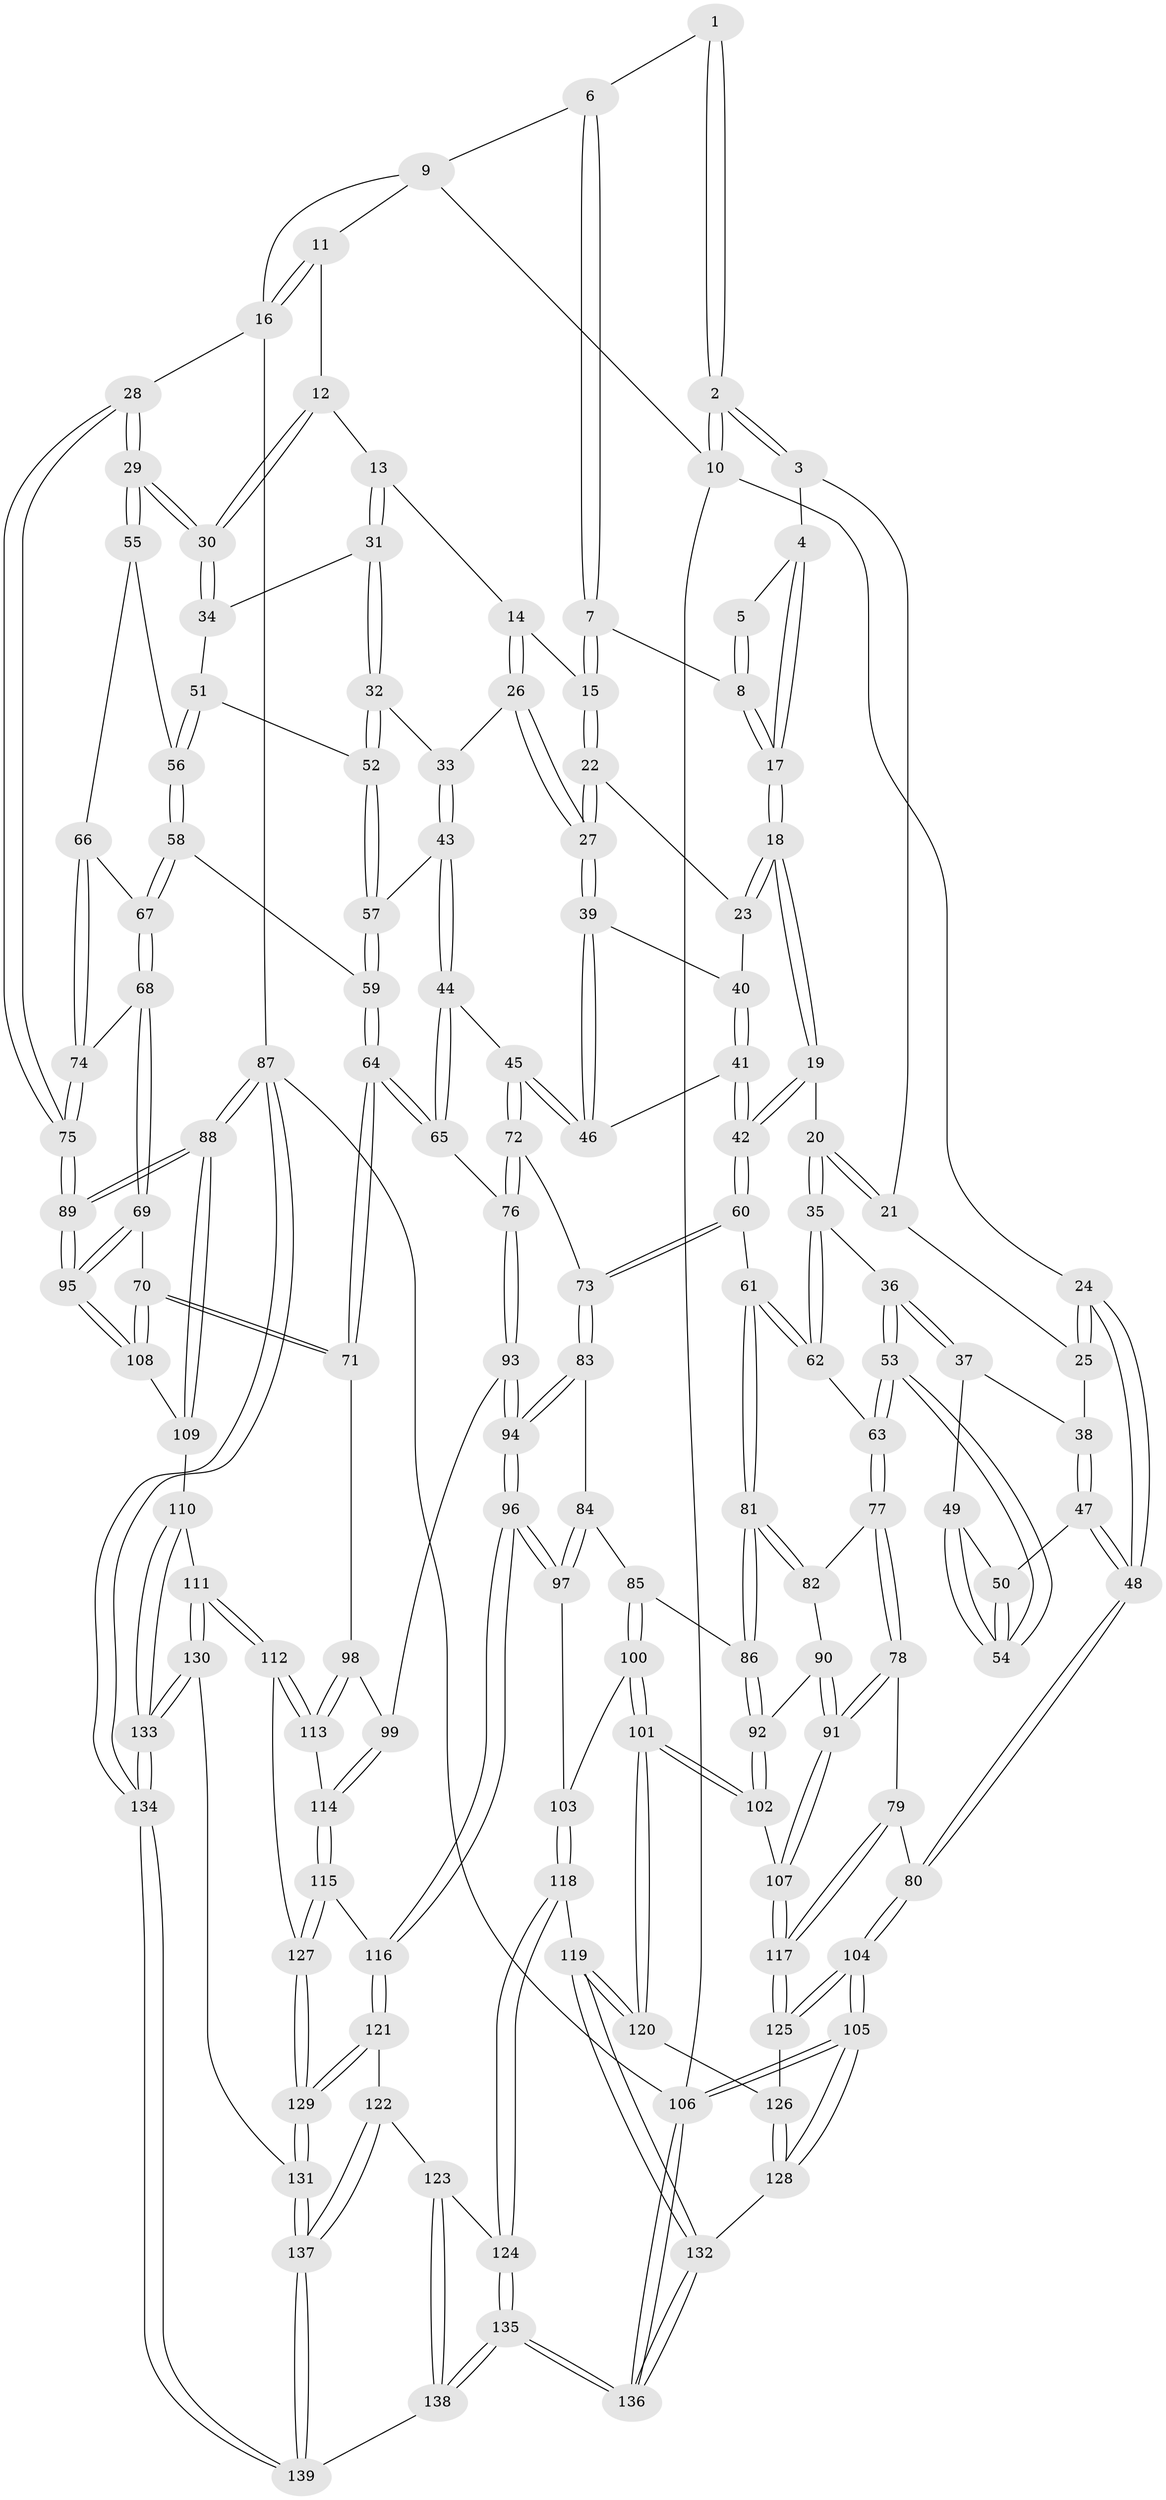 // Generated by graph-tools (version 1.1) at 2025/03/03/09/25 03:03:19]
// undirected, 139 vertices, 344 edges
graph export_dot {
graph [start="1"]
  node [color=gray90,style=filled];
  1 [pos="+0.384703653764404+0"];
  2 [pos="+0+0"];
  3 [pos="+0.23142987962341155+0.10236437543226139"];
  4 [pos="+0.28867937874647365+0.09759793386169928"];
  5 [pos="+0.3840995508898212+0"];
  6 [pos="+0.6691930790936493+0"];
  7 [pos="+0.6578814244611322+0.006425581129489017"];
  8 [pos="+0.42105340070714303+0.09997950227576013"];
  9 [pos="+0.8290578699001167+0"];
  10 [pos="+0+0"];
  11 [pos="+0.9124044042347853+0.05931210811865141"];
  12 [pos="+0.8757448415940086+0.14747615150537918"];
  13 [pos="+0.8519534250583097+0.16026260154546537"];
  14 [pos="+0.7864402283315913+0.13931885967175028"];
  15 [pos="+0.6667061972043655+0.07377180180887319"];
  16 [pos="+1+0.13438799508793028"];
  17 [pos="+0.4091089462567762+0.16159969345247566"];
  18 [pos="+0.42237668127804523+0.21384421071182735"];
  19 [pos="+0.40574192525802544+0.2331720501423875"];
  20 [pos="+0.2819984815470021+0.2773420564986567"];
  21 [pos="+0.2255859187837958+0.13351271881867896"];
  22 [pos="+0.6306946425319822+0.1474291015167338"];
  23 [pos="+0.43612268159686146+0.21434370231793914"];
  24 [pos="+0+0.09352089667992229"];
  25 [pos="+0.07814355835181248+0.2146016950610531"];
  26 [pos="+0.7385242556067861+0.2832000630388647"];
  27 [pos="+0.6584915080749598+0.2683610796707366"];
  28 [pos="+1+0.271812676331022"];
  29 [pos="+1+0.2720291289894486"];
  30 [pos="+1+0.26800871262107445"];
  31 [pos="+0.8482204811966343+0.24187494423009065"];
  32 [pos="+0.8193833648718214+0.30111352246773654"];
  33 [pos="+0.7513015296825328+0.2893031679612612"];
  34 [pos="+0.9914340213943315+0.2886134842725762"];
  35 [pos="+0.26050382498280406+0.30052160005312817"];
  36 [pos="+0.25619243390262614+0.3029186353386183"];
  37 [pos="+0.17411993997395028+0.2855260862192866"];
  38 [pos="+0.16143696798072965+0.2799937380378961"];
  39 [pos="+0.6548090437366324+0.2750635491955144"];
  40 [pos="+0.530713275403438+0.29617948416777773"];
  41 [pos="+0.5452853199571247+0.400897819113377"];
  42 [pos="+0.46028012744047964+0.45588377706814814"];
  43 [pos="+0.723903672344413+0.396722958226007"];
  44 [pos="+0.6802966554836618+0.41511472595366217"];
  45 [pos="+0.6522253182318699+0.40712170376568213"];
  46 [pos="+0.6354317226932933+0.3899599855954669"];
  47 [pos="+0.02995144177345391+0.4228372339985286"];
  48 [pos="+0+0.4535981465069036"];
  49 [pos="+0.13912089523357118+0.35955752673242053"];
  50 [pos="+0.08396701565855343+0.42414184320794635"];
  51 [pos="+0.8982300456058517+0.3353353698139948"];
  52 [pos="+0.8214383517172995+0.30601649890696464"];
  53 [pos="+0.2151910068184475+0.45670911112821294"];
  54 [pos="+0.19385762602232084+0.45032605231912126"];
  55 [pos="+0.9227402773204229+0.40747228496879656"];
  56 [pos="+0.9153266121529685+0.4067712424868843"];
  57 [pos="+0.8088233592616983+0.39287248172369393"];
  58 [pos="+0.906380769804663+0.4122902601829295"];
  59 [pos="+0.8186798422416298+0.4109162558922273"];
  60 [pos="+0.45793153153899696+0.4606344310297174"];
  61 [pos="+0.4331578899677555+0.47012609993041715"];
  62 [pos="+0.4045781142735645+0.4608774531554756"];
  63 [pos="+0.22190074475248586+0.47344762965484843"];
  64 [pos="+0.7979934978618463+0.5662726945182994"];
  65 [pos="+0.7864642827356237+0.5615057299774713"];
  66 [pos="+0.9615564443113666+0.45867320754863455"];
  67 [pos="+0.8960656851383687+0.47949473234314427"];
  68 [pos="+0.8633141997297789+0.5558939581172443"];
  69 [pos="+0.841168652985597+0.5823963722492747"];
  70 [pos="+0.8225599156885841+0.5862823267987997"];
  71 [pos="+0.8135809897317455+0.583394094223581"];
  72 [pos="+0.618197726824676+0.5417919537615126"];
  73 [pos="+0.5289744183456431+0.5387887268919491"];
  74 [pos="+0.9881239425457793+0.4787947355510661"];
  75 [pos="+1+0.4950485030755951"];
  76 [pos="+0.6433429969495168+0.5617331103505533"];
  77 [pos="+0.22127168544116604+0.47821262955339505"];
  78 [pos="+0.13308857911810845+0.6177243757041043"];
  79 [pos="+0.05329011423711044+0.6139982892590143"];
  80 [pos="+0+0.5658241754057316"];
  81 [pos="+0.3780302672668448+0.5739956291716132"];
  82 [pos="+0.2954445429097876+0.5597685819954445"];
  83 [pos="+0.5205102233364566+0.6044281177558796"];
  84 [pos="+0.47125666955130896+0.624001010983129"];
  85 [pos="+0.39959684149994085+0.6351770223012675"];
  86 [pos="+0.38146200283693665+0.6153095428555057"];
  87 [pos="+1+1"];
  88 [pos="+1+1"];
  89 [pos="+1+0.6787822256009682"];
  90 [pos="+0.2928943053512526+0.5645410946599296"];
  91 [pos="+0.19634425336559105+0.675313651106252"];
  92 [pos="+0.29532305255855934+0.6661251520583291"];
  93 [pos="+0.6221319899212453+0.6592700043714924"];
  94 [pos="+0.552342510277466+0.673778271980376"];
  95 [pos="+1+0.6785503939838312"];
  96 [pos="+0.5125470424670686+0.7528515095544354"];
  97 [pos="+0.4830833492437173+0.741087199851992"];
  98 [pos="+0.7828110121983024+0.6180224117963861"];
  99 [pos="+0.6554320214881469+0.6845117276938527"];
  100 [pos="+0.4124671198646787+0.683974178796728"];
  101 [pos="+0.27046572332693375+0.7768749334441252"];
  102 [pos="+0.2362520746991157+0.7147888829620973"];
  103 [pos="+0.46090146882776634+0.7344739349965952"];
  104 [pos="+0+0.9286301138534436"];
  105 [pos="+0+0.9604550571323043"];
  106 [pos="+0+1"];
  107 [pos="+0.21511978706837112+0.7002660281377349"];
  108 [pos="+0.8702597864210939+0.7759695059769538"];
  109 [pos="+0.8433602076909529+0.8253224391066504"];
  110 [pos="+0.8325896321317796+0.8310613583974471"];
  111 [pos="+0.7964301067091093+0.8352790605430305"];
  112 [pos="+0.7584779574892977+0.8179595282216287"];
  113 [pos="+0.7284598956051179+0.7664612390929082"];
  114 [pos="+0.6655805772452635+0.734841276932518"];
  115 [pos="+0.5981790131932316+0.7862134353527026"];
  116 [pos="+0.5257376050580694+0.78244238701267"];
  117 [pos="+0.08916708184243394+0.8014601880809836"];
  118 [pos="+0.29992846405518964+0.8342928451724123"];
  119 [pos="+0.2949843716492163+0.8323559719860997"];
  120 [pos="+0.27589127522906626+0.7974456609611331"];
  121 [pos="+0.5075094807598751+0.8450662539646219"];
  122 [pos="+0.46880175509549227+0.8804211212019789"];
  123 [pos="+0.4405068486894985+0.8894246018932798"];
  124 [pos="+0.32876037905201094+0.8572513555762958"];
  125 [pos="+0.08909544048585911+0.8016108296848382"];
  126 [pos="+0.12449854959083323+0.836549671633016"];
  127 [pos="+0.6619222513558418+0.8552082236972327"];
  128 [pos="+0.13363252870129902+0.9258236372953316"];
  129 [pos="+0.6278326636662974+0.9336338661277317"];
  130 [pos="+0.7507797085053788+0.9366956143670131"];
  131 [pos="+0.6338667246791204+0.9627281737399009"];
  132 [pos="+0.19292776939997905+0.9563396522682837"];
  133 [pos="+0.9024282510865637+1"];
  134 [pos="+0.9544568436398113+1"];
  135 [pos="+0.365079053116533+1"];
  136 [pos="+0.24651397779341508+1"];
  137 [pos="+0.5925897310388644+1"];
  138 [pos="+0.3840946241028482+1"];
  139 [pos="+0.5813921542651845+1"];
  1 -- 2;
  1 -- 2;
  1 -- 6;
  2 -- 3;
  2 -- 3;
  2 -- 10;
  2 -- 10;
  3 -- 4;
  3 -- 21;
  4 -- 5;
  4 -- 17;
  4 -- 17;
  5 -- 8;
  5 -- 8;
  6 -- 7;
  6 -- 7;
  6 -- 9;
  7 -- 8;
  7 -- 15;
  7 -- 15;
  8 -- 17;
  8 -- 17;
  9 -- 10;
  9 -- 11;
  9 -- 16;
  10 -- 24;
  10 -- 106;
  11 -- 12;
  11 -- 16;
  11 -- 16;
  12 -- 13;
  12 -- 30;
  12 -- 30;
  13 -- 14;
  13 -- 31;
  13 -- 31;
  14 -- 15;
  14 -- 26;
  14 -- 26;
  15 -- 22;
  15 -- 22;
  16 -- 28;
  16 -- 87;
  17 -- 18;
  17 -- 18;
  18 -- 19;
  18 -- 19;
  18 -- 23;
  18 -- 23;
  19 -- 20;
  19 -- 42;
  19 -- 42;
  20 -- 21;
  20 -- 21;
  20 -- 35;
  20 -- 35;
  21 -- 25;
  22 -- 23;
  22 -- 27;
  22 -- 27;
  23 -- 40;
  24 -- 25;
  24 -- 25;
  24 -- 48;
  24 -- 48;
  25 -- 38;
  26 -- 27;
  26 -- 27;
  26 -- 33;
  27 -- 39;
  27 -- 39;
  28 -- 29;
  28 -- 29;
  28 -- 75;
  28 -- 75;
  29 -- 30;
  29 -- 30;
  29 -- 55;
  29 -- 55;
  30 -- 34;
  30 -- 34;
  31 -- 32;
  31 -- 32;
  31 -- 34;
  32 -- 33;
  32 -- 52;
  32 -- 52;
  33 -- 43;
  33 -- 43;
  34 -- 51;
  35 -- 36;
  35 -- 62;
  35 -- 62;
  36 -- 37;
  36 -- 37;
  36 -- 53;
  36 -- 53;
  37 -- 38;
  37 -- 49;
  38 -- 47;
  38 -- 47;
  39 -- 40;
  39 -- 46;
  39 -- 46;
  40 -- 41;
  40 -- 41;
  41 -- 42;
  41 -- 42;
  41 -- 46;
  42 -- 60;
  42 -- 60;
  43 -- 44;
  43 -- 44;
  43 -- 57;
  44 -- 45;
  44 -- 65;
  44 -- 65;
  45 -- 46;
  45 -- 46;
  45 -- 72;
  45 -- 72;
  47 -- 48;
  47 -- 48;
  47 -- 50;
  48 -- 80;
  48 -- 80;
  49 -- 50;
  49 -- 54;
  49 -- 54;
  50 -- 54;
  50 -- 54;
  51 -- 52;
  51 -- 56;
  51 -- 56;
  52 -- 57;
  52 -- 57;
  53 -- 54;
  53 -- 54;
  53 -- 63;
  53 -- 63;
  55 -- 56;
  55 -- 66;
  56 -- 58;
  56 -- 58;
  57 -- 59;
  57 -- 59;
  58 -- 59;
  58 -- 67;
  58 -- 67;
  59 -- 64;
  59 -- 64;
  60 -- 61;
  60 -- 73;
  60 -- 73;
  61 -- 62;
  61 -- 62;
  61 -- 81;
  61 -- 81;
  62 -- 63;
  63 -- 77;
  63 -- 77;
  64 -- 65;
  64 -- 65;
  64 -- 71;
  64 -- 71;
  65 -- 76;
  66 -- 67;
  66 -- 74;
  66 -- 74;
  67 -- 68;
  67 -- 68;
  68 -- 69;
  68 -- 69;
  68 -- 74;
  69 -- 70;
  69 -- 95;
  69 -- 95;
  70 -- 71;
  70 -- 71;
  70 -- 108;
  70 -- 108;
  71 -- 98;
  72 -- 73;
  72 -- 76;
  72 -- 76;
  73 -- 83;
  73 -- 83;
  74 -- 75;
  74 -- 75;
  75 -- 89;
  75 -- 89;
  76 -- 93;
  76 -- 93;
  77 -- 78;
  77 -- 78;
  77 -- 82;
  78 -- 79;
  78 -- 91;
  78 -- 91;
  79 -- 80;
  79 -- 117;
  79 -- 117;
  80 -- 104;
  80 -- 104;
  81 -- 82;
  81 -- 82;
  81 -- 86;
  81 -- 86;
  82 -- 90;
  83 -- 84;
  83 -- 94;
  83 -- 94;
  84 -- 85;
  84 -- 97;
  84 -- 97;
  85 -- 86;
  85 -- 100;
  85 -- 100;
  86 -- 92;
  86 -- 92;
  87 -- 88;
  87 -- 88;
  87 -- 134;
  87 -- 134;
  87 -- 106;
  88 -- 89;
  88 -- 89;
  88 -- 109;
  88 -- 109;
  89 -- 95;
  89 -- 95;
  90 -- 91;
  90 -- 91;
  90 -- 92;
  91 -- 107;
  91 -- 107;
  92 -- 102;
  92 -- 102;
  93 -- 94;
  93 -- 94;
  93 -- 99;
  94 -- 96;
  94 -- 96;
  95 -- 108;
  95 -- 108;
  96 -- 97;
  96 -- 97;
  96 -- 116;
  96 -- 116;
  97 -- 103;
  98 -- 99;
  98 -- 113;
  98 -- 113;
  99 -- 114;
  99 -- 114;
  100 -- 101;
  100 -- 101;
  100 -- 103;
  101 -- 102;
  101 -- 102;
  101 -- 120;
  101 -- 120;
  102 -- 107;
  103 -- 118;
  103 -- 118;
  104 -- 105;
  104 -- 105;
  104 -- 125;
  104 -- 125;
  105 -- 106;
  105 -- 106;
  105 -- 128;
  105 -- 128;
  106 -- 136;
  106 -- 136;
  107 -- 117;
  107 -- 117;
  108 -- 109;
  109 -- 110;
  110 -- 111;
  110 -- 133;
  110 -- 133;
  111 -- 112;
  111 -- 112;
  111 -- 130;
  111 -- 130;
  112 -- 113;
  112 -- 113;
  112 -- 127;
  113 -- 114;
  114 -- 115;
  114 -- 115;
  115 -- 116;
  115 -- 127;
  115 -- 127;
  116 -- 121;
  116 -- 121;
  117 -- 125;
  117 -- 125;
  118 -- 119;
  118 -- 124;
  118 -- 124;
  119 -- 120;
  119 -- 120;
  119 -- 132;
  119 -- 132;
  120 -- 126;
  121 -- 122;
  121 -- 129;
  121 -- 129;
  122 -- 123;
  122 -- 137;
  122 -- 137;
  123 -- 124;
  123 -- 138;
  123 -- 138;
  124 -- 135;
  124 -- 135;
  125 -- 126;
  126 -- 128;
  126 -- 128;
  127 -- 129;
  127 -- 129;
  128 -- 132;
  129 -- 131;
  129 -- 131;
  130 -- 131;
  130 -- 133;
  130 -- 133;
  131 -- 137;
  131 -- 137;
  132 -- 136;
  132 -- 136;
  133 -- 134;
  133 -- 134;
  134 -- 139;
  134 -- 139;
  135 -- 136;
  135 -- 136;
  135 -- 138;
  135 -- 138;
  137 -- 139;
  137 -- 139;
  138 -- 139;
}
